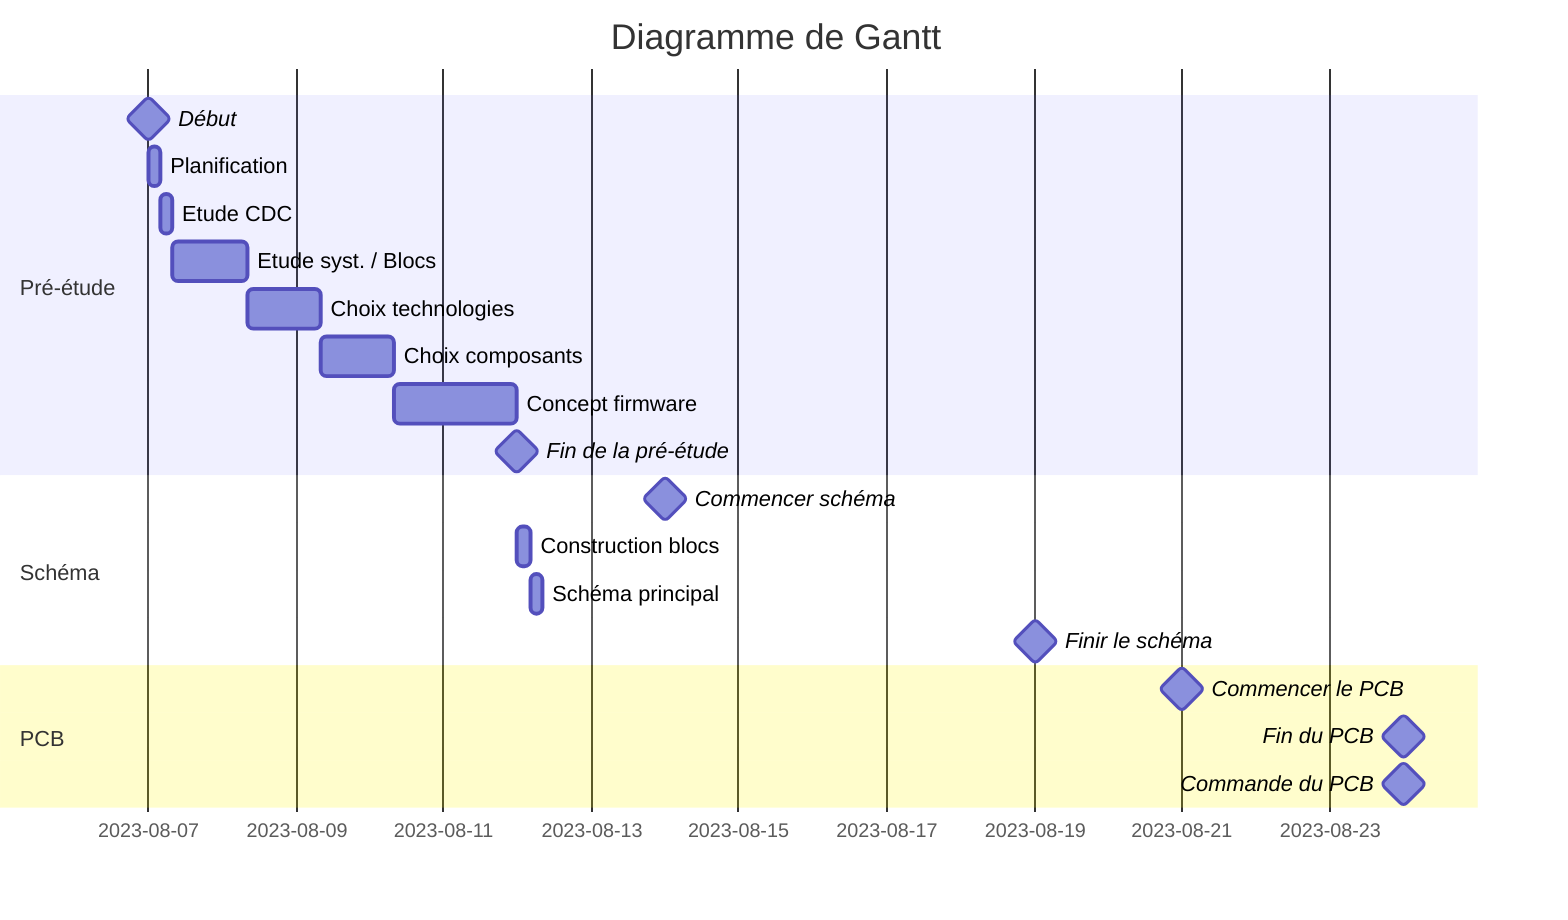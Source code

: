 gantt
    title Diagramme de Gantt
    dateFormat DD-MM-YYYY 
    section Pré-étude
        Début                       :milestone, 07-08-2023, 0d
        Planification               :a1, 07-08-2023, 4h
        Etude CDC                   :a2, after a1, 4h
        Etude syst. / Blocs         :a3, after a2, 1d
        Choix technologies          :a4, after a3, 1d
        Choix composants            :a5, after a4, 1d
        Concept firmware            :a6, after a5, 40h
        Fin de la pré-étude         :milestone, 12-08-2023, Od
    section Schéma
        Commencer schéma            :milestone, 14-08-2023, 0d
        Construction blocs          :b1, 12-08-2023, 4h
        Schéma principal            :b2, after b1, 4h
        Finir le schéma             :milestone, 19-08-2023, Od
    section PCB
        Commencer le PCB            :milestone, 21-08-2023, 0d
        Fin du PCB                  :milestone, 24-08-2023, 0d
        Commande du PCB             :milestone, 24-08-2023, Od
    section Programmation
    section Tests & mesu